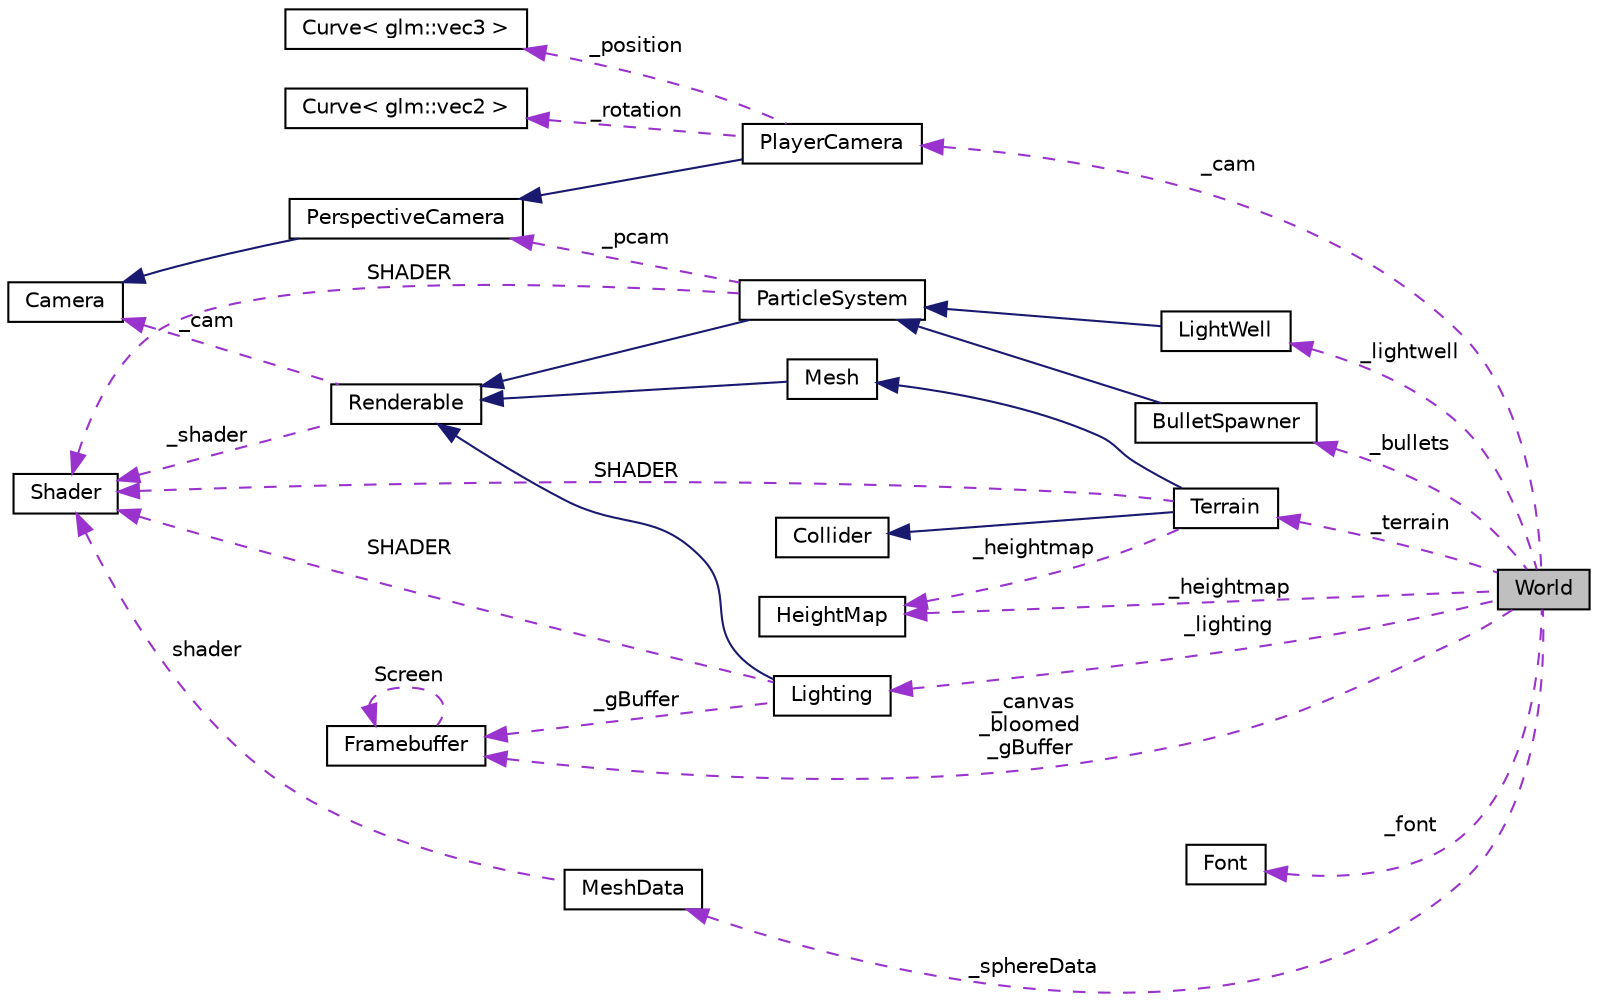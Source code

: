 digraph "World"
{
  edge [fontname="Helvetica",fontsize="10",labelfontname="Helvetica",labelfontsize="10"];
  node [fontname="Helvetica",fontsize="10",shape=record];
  rankdir="LR";
  Node1 [label="World",height=0.2,width=0.4,color="black", fillcolor="grey75", style="filled", fontcolor="black"];
  Node2 -> Node1 [dir="back",color="darkorchid3",fontsize="10",style="dashed",label=" _cam" ,fontname="Helvetica"];
  Node2 [label="PlayerCamera",height=0.2,width=0.4,color="black", fillcolor="white", style="filled",URL="$class_player_camera.html"];
  Node3 -> Node2 [dir="back",color="midnightblue",fontsize="10",style="solid",fontname="Helvetica"];
  Node3 [label="PerspectiveCamera",height=0.2,width=0.4,color="black", fillcolor="white", style="filled",URL="$class_perspective_camera.html"];
  Node4 -> Node3 [dir="back",color="midnightblue",fontsize="10",style="solid",fontname="Helvetica"];
  Node4 [label="Camera",height=0.2,width=0.4,color="black", fillcolor="white", style="filled",URL="$class_camera.html"];
  Node5 -> Node2 [dir="back",color="darkorchid3",fontsize="10",style="dashed",label=" _rotation" ,fontname="Helvetica"];
  Node5 [label="Curve\< glm::vec2 \>",height=0.2,width=0.4,color="black", fillcolor="white", style="filled",URL="$class_curve.html"];
  Node6 -> Node2 [dir="back",color="darkorchid3",fontsize="10",style="dashed",label=" _position" ,fontname="Helvetica"];
  Node6 [label="Curve\< glm::vec3 \>",height=0.2,width=0.4,color="black", fillcolor="white", style="filled",URL="$class_curve.html"];
  Node7 -> Node1 [dir="back",color="darkorchid3",fontsize="10",style="dashed",label=" _lighting" ,fontname="Helvetica"];
  Node7 [label="Lighting",height=0.2,width=0.4,color="black", fillcolor="white", style="filled",URL="$class_lighting.html"];
  Node8 -> Node7 [dir="back",color="midnightblue",fontsize="10",style="solid",fontname="Helvetica"];
  Node8 [label="Renderable",height=0.2,width=0.4,color="black", fillcolor="white", style="filled",URL="$class_renderable.html"];
  Node9 -> Node8 [dir="back",color="darkorchid3",fontsize="10",style="dashed",label=" _shader" ,fontname="Helvetica"];
  Node9 [label="Shader",height=0.2,width=0.4,color="black", fillcolor="white", style="filled",URL="$class_shader.html"];
  Node4 -> Node8 [dir="back",color="darkorchid3",fontsize="10",style="dashed",label=" _cam" ,fontname="Helvetica"];
  Node9 -> Node7 [dir="back",color="darkorchid3",fontsize="10",style="dashed",label=" SHADER" ,fontname="Helvetica"];
  Node10 -> Node7 [dir="back",color="darkorchid3",fontsize="10",style="dashed",label=" _gBuffer" ,fontname="Helvetica"];
  Node10 [label="Framebuffer",height=0.2,width=0.4,color="black", fillcolor="white", style="filled",URL="$class_framebuffer.html"];
  Node10 -> Node10 [dir="back",color="darkorchid3",fontsize="10",style="dashed",label=" Screen" ,fontname="Helvetica"];
  Node11 -> Node1 [dir="back",color="darkorchid3",fontsize="10",style="dashed",label=" _lightwell" ,fontname="Helvetica"];
  Node11 [label="LightWell",height=0.2,width=0.4,color="black", fillcolor="white", style="filled",URL="$class_light_well.html"];
  Node12 -> Node11 [dir="back",color="midnightblue",fontsize="10",style="solid",fontname="Helvetica"];
  Node12 [label="ParticleSystem",height=0.2,width=0.4,color="black", fillcolor="white", style="filled",URL="$class_particle_system.html"];
  Node8 -> Node12 [dir="back",color="midnightblue",fontsize="10",style="solid",fontname="Helvetica"];
  Node9 -> Node12 [dir="back",color="darkorchid3",fontsize="10",style="dashed",label=" SHADER" ,fontname="Helvetica"];
  Node3 -> Node12 [dir="back",color="darkorchid3",fontsize="10",style="dashed",label=" _pcam" ,fontname="Helvetica"];
  Node10 -> Node1 [dir="back",color="darkorchid3",fontsize="10",style="dashed",label=" _canvas\n_bloomed\n_gBuffer" ,fontname="Helvetica"];
  Node13 -> Node1 [dir="back",color="darkorchid3",fontsize="10",style="dashed",label=" _terrain" ,fontname="Helvetica"];
  Node13 [label="Terrain",height=0.2,width=0.4,color="black", fillcolor="white", style="filled",URL="$class_terrain.html"];
  Node14 -> Node13 [dir="back",color="midnightblue",fontsize="10",style="solid",fontname="Helvetica"];
  Node14 [label="Mesh",height=0.2,width=0.4,color="black", fillcolor="white", style="filled",URL="$class_mesh.html"];
  Node8 -> Node14 [dir="back",color="midnightblue",fontsize="10",style="solid",fontname="Helvetica"];
  Node15 -> Node13 [dir="back",color="midnightblue",fontsize="10",style="solid",fontname="Helvetica"];
  Node15 [label="Collider",height=0.2,width=0.4,color="black", fillcolor="white", style="filled",URL="$class_collider.html"];
  Node9 -> Node13 [dir="back",color="darkorchid3",fontsize="10",style="dashed",label=" SHADER" ,fontname="Helvetica"];
  Node16 -> Node13 [dir="back",color="darkorchid3",fontsize="10",style="dashed",label=" _heightmap" ,fontname="Helvetica"];
  Node16 [label="HeightMap",height=0.2,width=0.4,color="black", fillcolor="white", style="filled",URL="$class_height_map.html"];
  Node17 -> Node1 [dir="back",color="darkorchid3",fontsize="10",style="dashed",label=" _sphereData" ,fontname="Helvetica"];
  Node17 [label="MeshData",height=0.2,width=0.4,color="black", fillcolor="white", style="filled",URL="$class_mesh_data.html"];
  Node9 -> Node17 [dir="back",color="darkorchid3",fontsize="10",style="dashed",label=" shader" ,fontname="Helvetica"];
  Node18 -> Node1 [dir="back",color="darkorchid3",fontsize="10",style="dashed",label=" _font" ,fontname="Helvetica"];
  Node18 [label="Font",height=0.2,width=0.4,color="black", fillcolor="white", style="filled",URL="$class_font.html"];
  Node16 -> Node1 [dir="back",color="darkorchid3",fontsize="10",style="dashed",label=" _heightmap" ,fontname="Helvetica"];
  Node19 -> Node1 [dir="back",color="darkorchid3",fontsize="10",style="dashed",label=" _bullets" ,fontname="Helvetica"];
  Node19 [label="BulletSpawner",height=0.2,width=0.4,color="black", fillcolor="white", style="filled",URL="$class_bullet_spawner.html"];
  Node12 -> Node19 [dir="back",color="midnightblue",fontsize="10",style="solid",fontname="Helvetica"];
}
